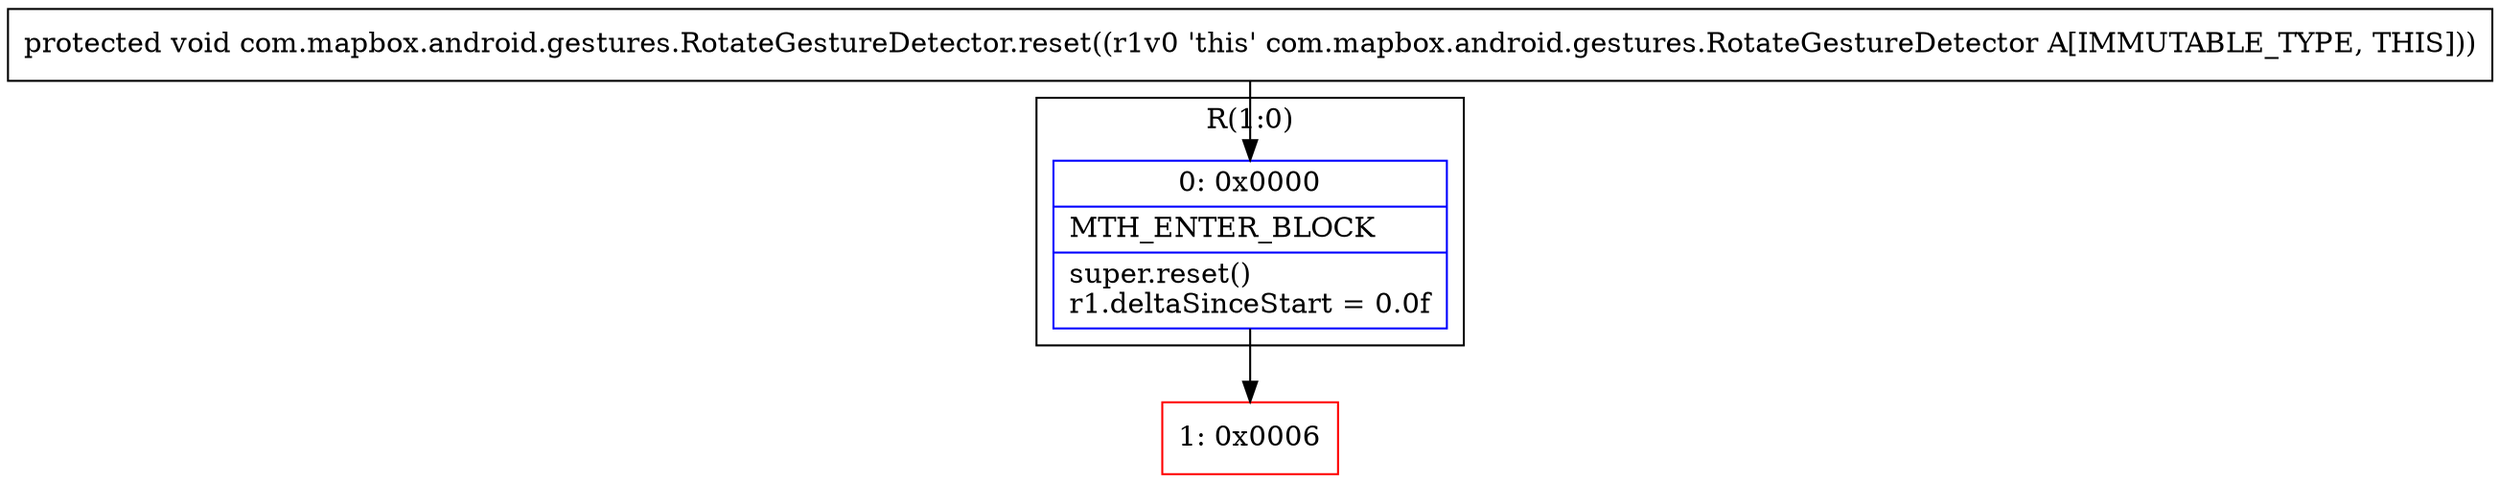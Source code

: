 digraph "CFG forcom.mapbox.android.gestures.RotateGestureDetector.reset()V" {
subgraph cluster_Region_1254482447 {
label = "R(1:0)";
node [shape=record,color=blue];
Node_0 [shape=record,label="{0\:\ 0x0000|MTH_ENTER_BLOCK\l|super.reset()\lr1.deltaSinceStart = 0.0f\l}"];
}
Node_1 [shape=record,color=red,label="{1\:\ 0x0006}"];
MethodNode[shape=record,label="{protected void com.mapbox.android.gestures.RotateGestureDetector.reset((r1v0 'this' com.mapbox.android.gestures.RotateGestureDetector A[IMMUTABLE_TYPE, THIS])) }"];
MethodNode -> Node_0;
Node_0 -> Node_1;
}

